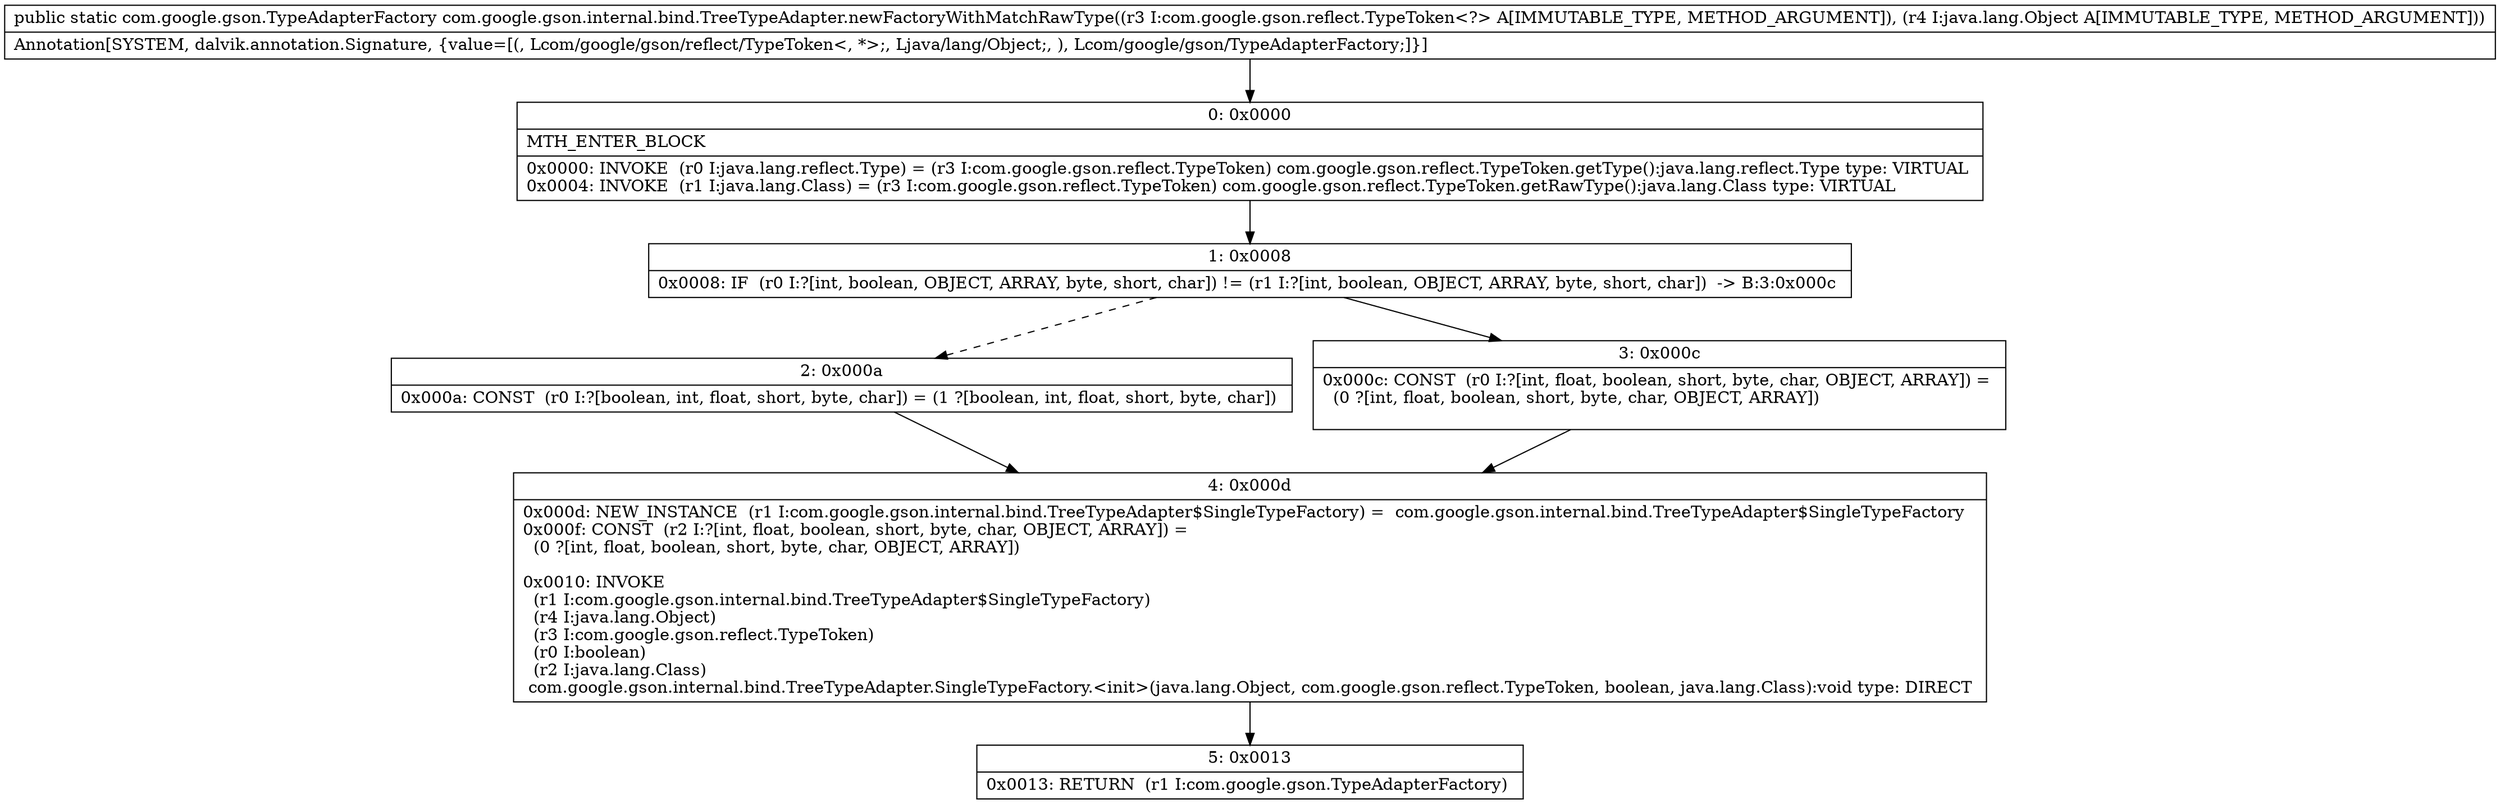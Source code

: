 digraph "CFG forcom.google.gson.internal.bind.TreeTypeAdapter.newFactoryWithMatchRawType(Lcom\/google\/gson\/reflect\/TypeToken;Ljava\/lang\/Object;)Lcom\/google\/gson\/TypeAdapterFactory;" {
Node_0 [shape=record,label="{0\:\ 0x0000|MTH_ENTER_BLOCK\l|0x0000: INVOKE  (r0 I:java.lang.reflect.Type) = (r3 I:com.google.gson.reflect.TypeToken) com.google.gson.reflect.TypeToken.getType():java.lang.reflect.Type type: VIRTUAL \l0x0004: INVOKE  (r1 I:java.lang.Class) = (r3 I:com.google.gson.reflect.TypeToken) com.google.gson.reflect.TypeToken.getRawType():java.lang.Class type: VIRTUAL \l}"];
Node_1 [shape=record,label="{1\:\ 0x0008|0x0008: IF  (r0 I:?[int, boolean, OBJECT, ARRAY, byte, short, char]) != (r1 I:?[int, boolean, OBJECT, ARRAY, byte, short, char])  \-\> B:3:0x000c \l}"];
Node_2 [shape=record,label="{2\:\ 0x000a|0x000a: CONST  (r0 I:?[boolean, int, float, short, byte, char]) = (1 ?[boolean, int, float, short, byte, char]) \l}"];
Node_3 [shape=record,label="{3\:\ 0x000c|0x000c: CONST  (r0 I:?[int, float, boolean, short, byte, char, OBJECT, ARRAY]) = \l  (0 ?[int, float, boolean, short, byte, char, OBJECT, ARRAY])\l \l}"];
Node_4 [shape=record,label="{4\:\ 0x000d|0x000d: NEW_INSTANCE  (r1 I:com.google.gson.internal.bind.TreeTypeAdapter$SingleTypeFactory) =  com.google.gson.internal.bind.TreeTypeAdapter$SingleTypeFactory \l0x000f: CONST  (r2 I:?[int, float, boolean, short, byte, char, OBJECT, ARRAY]) = \l  (0 ?[int, float, boolean, short, byte, char, OBJECT, ARRAY])\l \l0x0010: INVOKE  \l  (r1 I:com.google.gson.internal.bind.TreeTypeAdapter$SingleTypeFactory)\l  (r4 I:java.lang.Object)\l  (r3 I:com.google.gson.reflect.TypeToken)\l  (r0 I:boolean)\l  (r2 I:java.lang.Class)\l com.google.gson.internal.bind.TreeTypeAdapter.SingleTypeFactory.\<init\>(java.lang.Object, com.google.gson.reflect.TypeToken, boolean, java.lang.Class):void type: DIRECT \l}"];
Node_5 [shape=record,label="{5\:\ 0x0013|0x0013: RETURN  (r1 I:com.google.gson.TypeAdapterFactory) \l}"];
MethodNode[shape=record,label="{public static com.google.gson.TypeAdapterFactory com.google.gson.internal.bind.TreeTypeAdapter.newFactoryWithMatchRawType((r3 I:com.google.gson.reflect.TypeToken\<?\> A[IMMUTABLE_TYPE, METHOD_ARGUMENT]), (r4 I:java.lang.Object A[IMMUTABLE_TYPE, METHOD_ARGUMENT]))  | Annotation[SYSTEM, dalvik.annotation.Signature, \{value=[(, Lcom\/google\/gson\/reflect\/TypeToken\<, *\>;, Ljava\/lang\/Object;, ), Lcom\/google\/gson\/TypeAdapterFactory;]\}]\l}"];
MethodNode -> Node_0;
Node_0 -> Node_1;
Node_1 -> Node_2[style=dashed];
Node_1 -> Node_3;
Node_2 -> Node_4;
Node_3 -> Node_4;
Node_4 -> Node_5;
}

